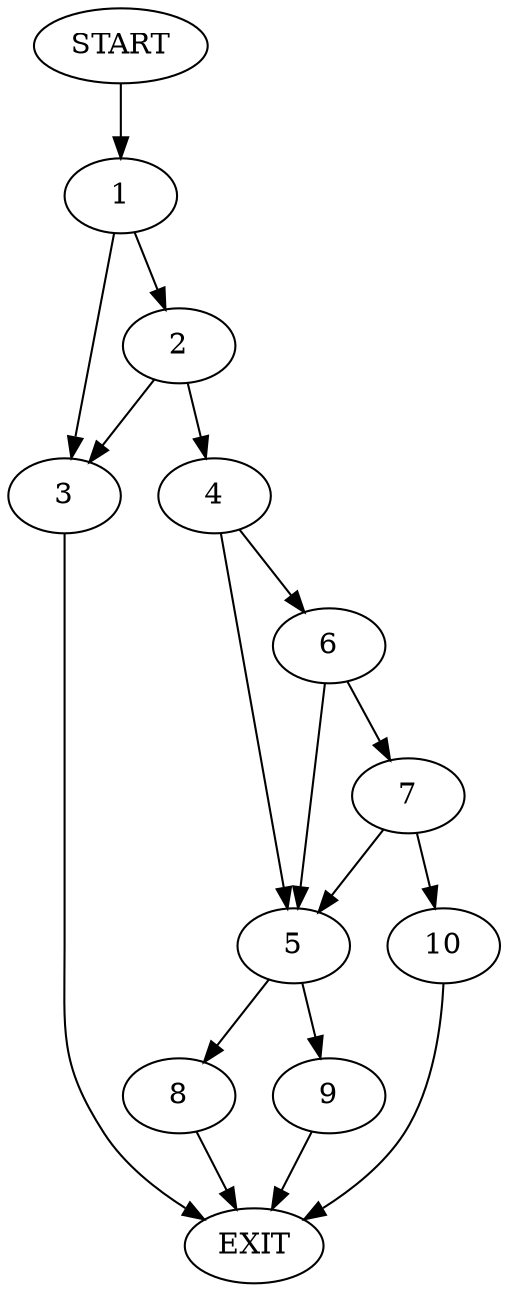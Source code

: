 digraph {
0 [label="START"]
11 [label="EXIT"]
0 -> 1
1 -> 2
1 -> 3
2 -> 4
2 -> 3
3 -> 11
4 -> 5
4 -> 6
6 -> 7
6 -> 5
5 -> 8
5 -> 9
7 -> 5
7 -> 10
10 -> 11
8 -> 11
9 -> 11
}
